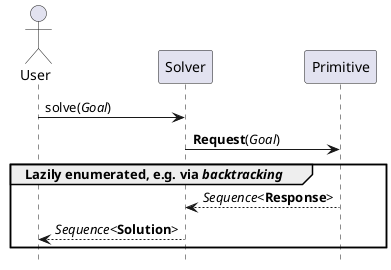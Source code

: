 @startuml
hide footbox

actor User

User -> Solver: solve(//Goal//)

Solver -> Primitive: **Request**(//Goal//)

group Lazily enumerated, e.g. via //backtracking//

Solver <-- Primitive: //Sequence//<**Response**>

User <-- Solver: //Sequence//<**Solution**>

end
@enduml